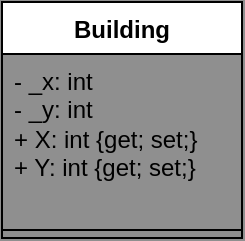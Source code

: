 <mxfile version="24.7.17">
  <diagram name="Page-1" id="8J_vC9cwDRyF_aKXzqc6">
    <mxGraphModel dx="989" dy="582" grid="1" gridSize="10" guides="1" tooltips="1" connect="1" arrows="1" fold="1" page="1" pageScale="1" pageWidth="827" pageHeight="1169" background="#8F8F8F" math="0" shadow="0">
      <root>
        <mxCell id="0" />
        <mxCell id="1" parent="0" />
        <mxCell id="queODTPt4CMdlk-MZcke-5" value="Building" style="swimlane;fontStyle=1;align=center;verticalAlign=top;childLayout=stackLayout;horizontal=1;startSize=26;horizontalStack=0;resizeParent=1;resizeParentMax=0;resizeLast=0;collapsible=1;marginBottom=0;whiteSpace=wrap;html=1;" vertex="1" parent="1">
          <mxGeometry x="40" y="40" width="120" height="118" as="geometry">
            <mxRectangle x="240" y="240" width="80" height="30" as="alternateBounds" />
          </mxGeometry>
        </mxCell>
        <mxCell id="queODTPt4CMdlk-MZcke-6" value="- _x: int&lt;div&gt;- _y: int&lt;/div&gt;&lt;div&gt;+ X: int {get; set;}&lt;/div&gt;&lt;div&gt;+ Y: int {get; set;}&lt;/div&gt;" style="text;strokeColor=none;fillColor=none;align=left;verticalAlign=top;spacingLeft=4;spacingRight=4;overflow=hidden;rotatable=0;points=[[0,0.5],[1,0.5]];portConstraint=eastwest;whiteSpace=wrap;html=1;" vertex="1" parent="queODTPt4CMdlk-MZcke-5">
          <mxGeometry y="26" width="120" height="84" as="geometry" />
        </mxCell>
        <mxCell id="queODTPt4CMdlk-MZcke-7" value="" style="line;strokeWidth=1;fillColor=none;align=left;verticalAlign=middle;spacingTop=-1;spacingLeft=3;spacingRight=3;rotatable=0;labelPosition=right;points=[];portConstraint=eastwest;strokeColor=inherit;" vertex="1" parent="queODTPt4CMdlk-MZcke-5">
          <mxGeometry y="110" width="120" height="8" as="geometry" />
        </mxCell>
      </root>
    </mxGraphModel>
  </diagram>
</mxfile>
